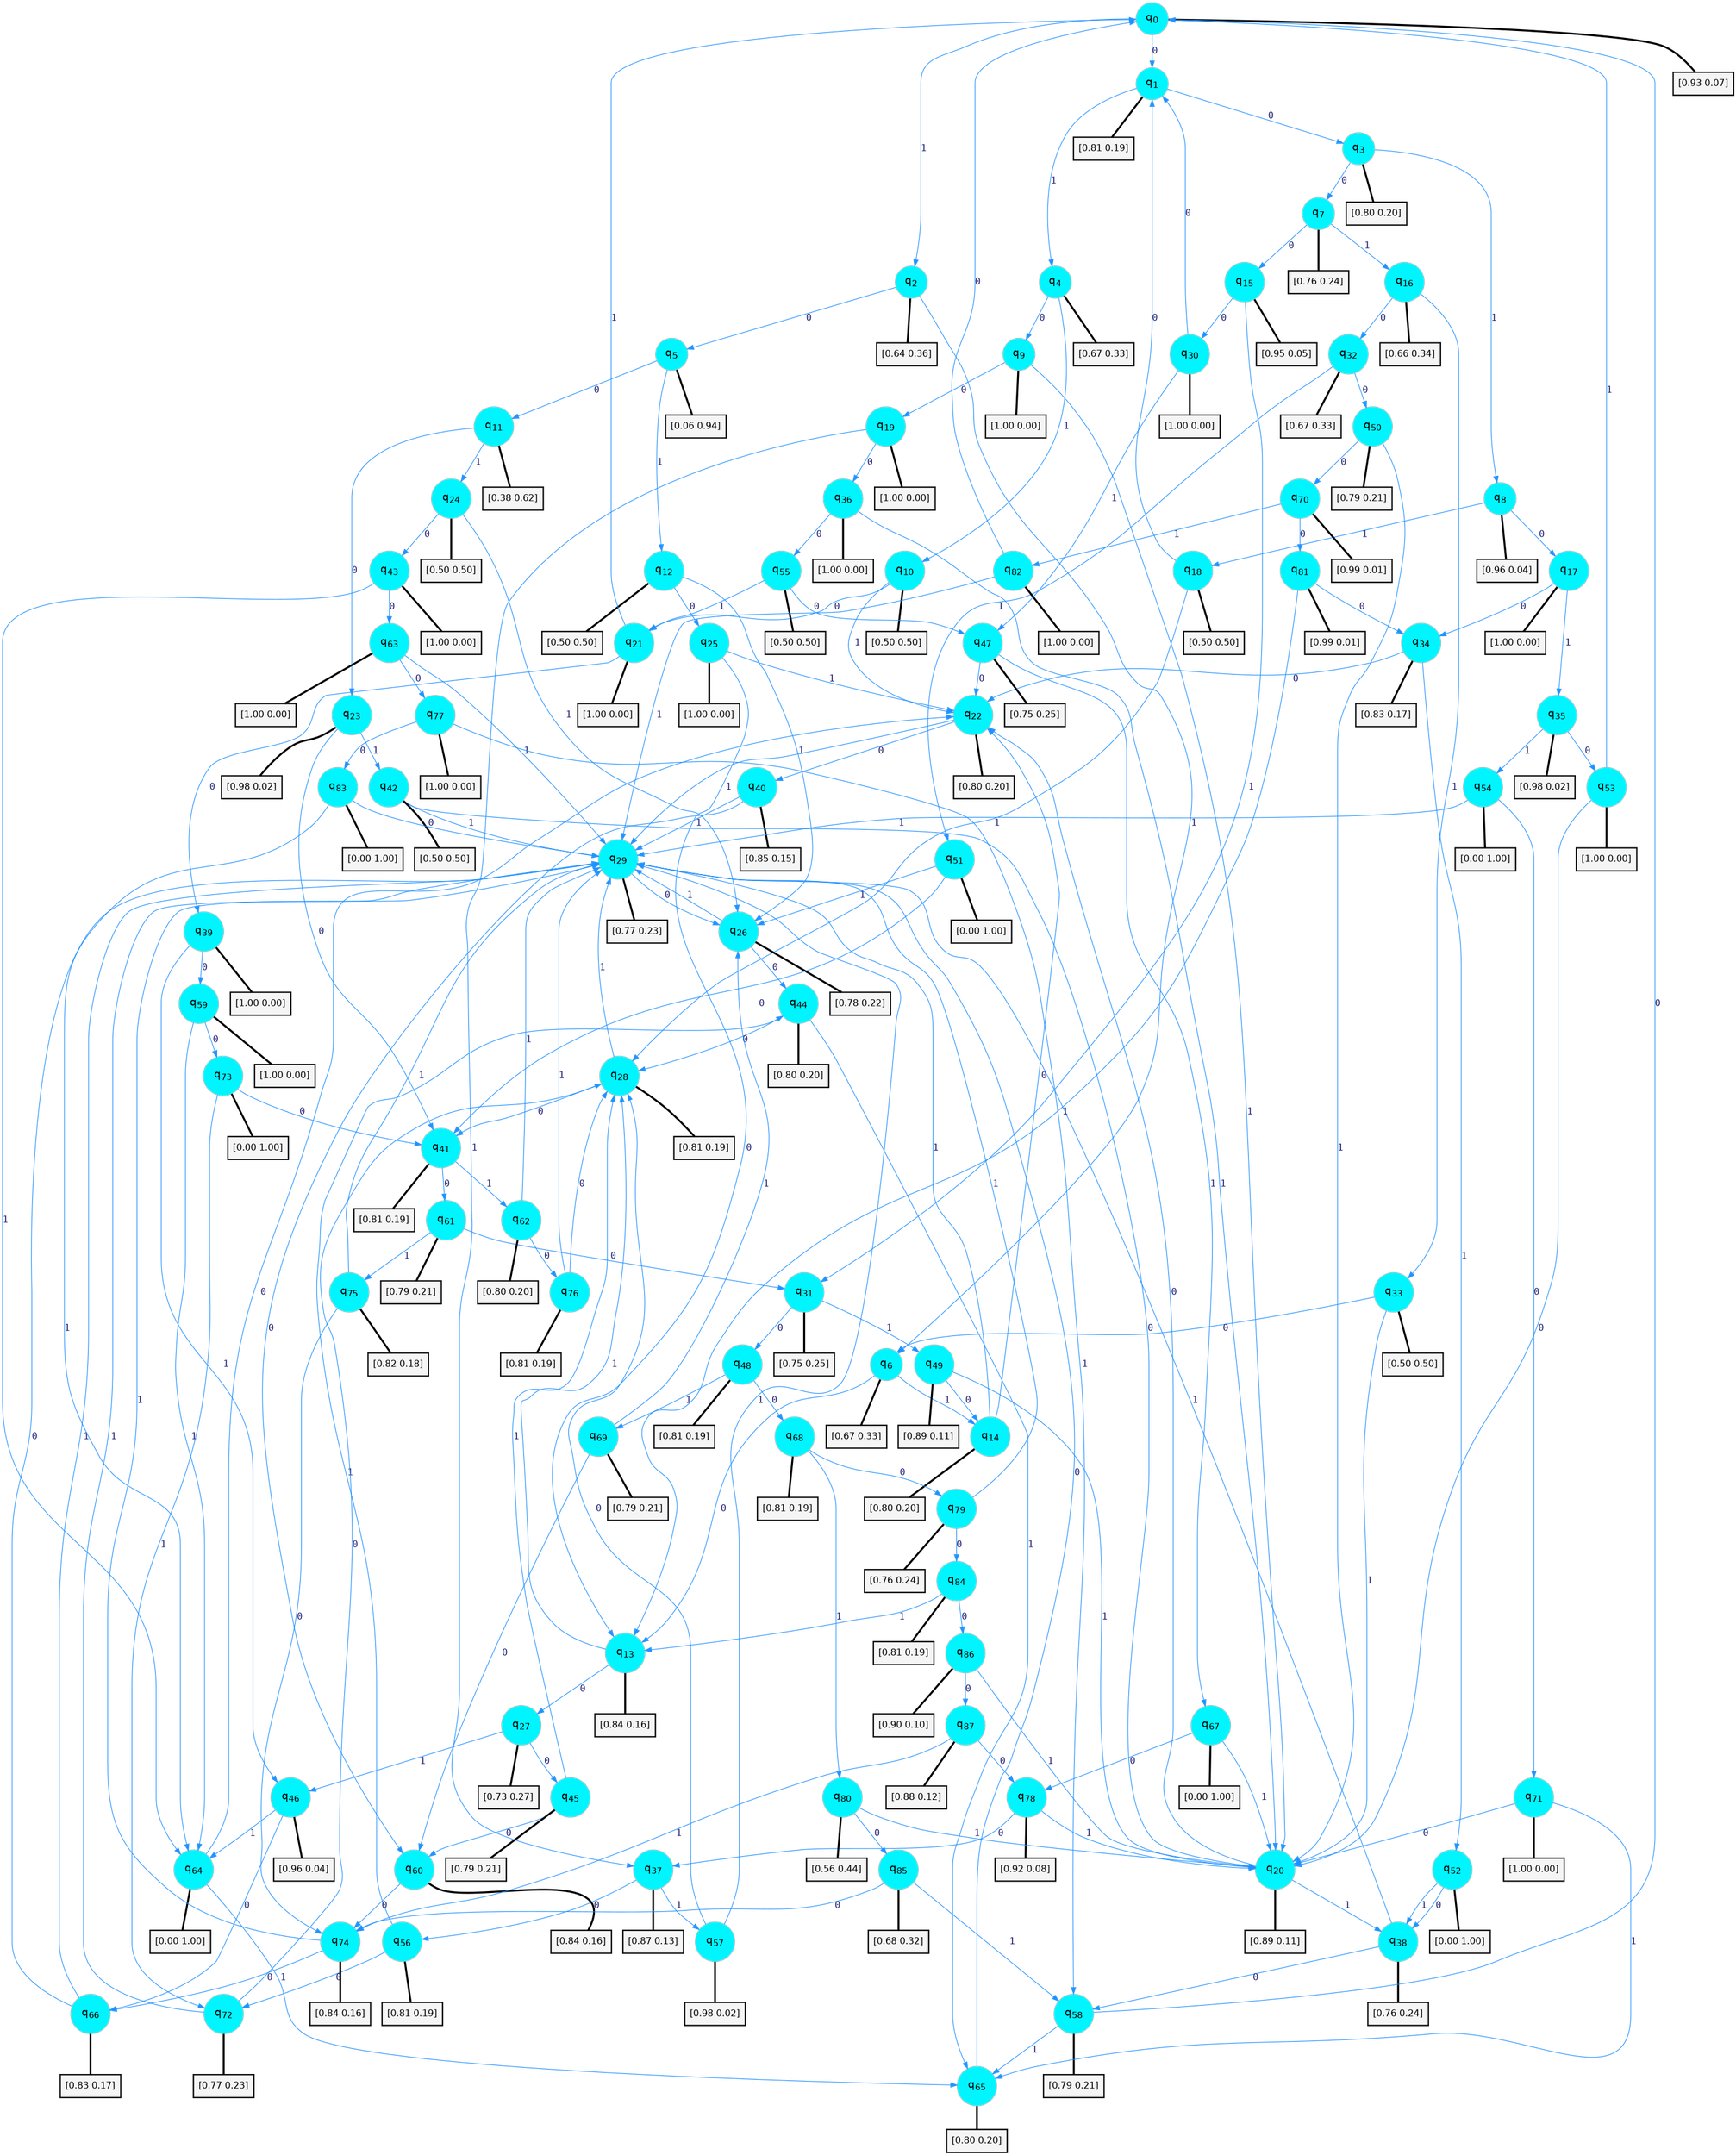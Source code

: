 digraph G {
graph [
bgcolor=transparent, dpi=300, rankdir=TD, size="40,25"];
node [
color=gray, fillcolor=turquoise1, fontcolor=black, fontname=Helvetica, fontsize=16, fontweight=bold, shape=circle, style=filled];
edge [
arrowsize=1, color=dodgerblue1, fontcolor=midnightblue, fontname=courier, fontweight=bold, penwidth=1, style=solid, weight=20];
0[label=<q<SUB>0</SUB>>];
1[label=<q<SUB>1</SUB>>];
2[label=<q<SUB>2</SUB>>];
3[label=<q<SUB>3</SUB>>];
4[label=<q<SUB>4</SUB>>];
5[label=<q<SUB>5</SUB>>];
6[label=<q<SUB>6</SUB>>];
7[label=<q<SUB>7</SUB>>];
8[label=<q<SUB>8</SUB>>];
9[label=<q<SUB>9</SUB>>];
10[label=<q<SUB>10</SUB>>];
11[label=<q<SUB>11</SUB>>];
12[label=<q<SUB>12</SUB>>];
13[label=<q<SUB>13</SUB>>];
14[label=<q<SUB>14</SUB>>];
15[label=<q<SUB>15</SUB>>];
16[label=<q<SUB>16</SUB>>];
17[label=<q<SUB>17</SUB>>];
18[label=<q<SUB>18</SUB>>];
19[label=<q<SUB>19</SUB>>];
20[label=<q<SUB>20</SUB>>];
21[label=<q<SUB>21</SUB>>];
22[label=<q<SUB>22</SUB>>];
23[label=<q<SUB>23</SUB>>];
24[label=<q<SUB>24</SUB>>];
25[label=<q<SUB>25</SUB>>];
26[label=<q<SUB>26</SUB>>];
27[label=<q<SUB>27</SUB>>];
28[label=<q<SUB>28</SUB>>];
29[label=<q<SUB>29</SUB>>];
30[label=<q<SUB>30</SUB>>];
31[label=<q<SUB>31</SUB>>];
32[label=<q<SUB>32</SUB>>];
33[label=<q<SUB>33</SUB>>];
34[label=<q<SUB>34</SUB>>];
35[label=<q<SUB>35</SUB>>];
36[label=<q<SUB>36</SUB>>];
37[label=<q<SUB>37</SUB>>];
38[label=<q<SUB>38</SUB>>];
39[label=<q<SUB>39</SUB>>];
40[label=<q<SUB>40</SUB>>];
41[label=<q<SUB>41</SUB>>];
42[label=<q<SUB>42</SUB>>];
43[label=<q<SUB>43</SUB>>];
44[label=<q<SUB>44</SUB>>];
45[label=<q<SUB>45</SUB>>];
46[label=<q<SUB>46</SUB>>];
47[label=<q<SUB>47</SUB>>];
48[label=<q<SUB>48</SUB>>];
49[label=<q<SUB>49</SUB>>];
50[label=<q<SUB>50</SUB>>];
51[label=<q<SUB>51</SUB>>];
52[label=<q<SUB>52</SUB>>];
53[label=<q<SUB>53</SUB>>];
54[label=<q<SUB>54</SUB>>];
55[label=<q<SUB>55</SUB>>];
56[label=<q<SUB>56</SUB>>];
57[label=<q<SUB>57</SUB>>];
58[label=<q<SUB>58</SUB>>];
59[label=<q<SUB>59</SUB>>];
60[label=<q<SUB>60</SUB>>];
61[label=<q<SUB>61</SUB>>];
62[label=<q<SUB>62</SUB>>];
63[label=<q<SUB>63</SUB>>];
64[label=<q<SUB>64</SUB>>];
65[label=<q<SUB>65</SUB>>];
66[label=<q<SUB>66</SUB>>];
67[label=<q<SUB>67</SUB>>];
68[label=<q<SUB>68</SUB>>];
69[label=<q<SUB>69</SUB>>];
70[label=<q<SUB>70</SUB>>];
71[label=<q<SUB>71</SUB>>];
72[label=<q<SUB>72</SUB>>];
73[label=<q<SUB>73</SUB>>];
74[label=<q<SUB>74</SUB>>];
75[label=<q<SUB>75</SUB>>];
76[label=<q<SUB>76</SUB>>];
77[label=<q<SUB>77</SUB>>];
78[label=<q<SUB>78</SUB>>];
79[label=<q<SUB>79</SUB>>];
80[label=<q<SUB>80</SUB>>];
81[label=<q<SUB>81</SUB>>];
82[label=<q<SUB>82</SUB>>];
83[label=<q<SUB>83</SUB>>];
84[label=<q<SUB>84</SUB>>];
85[label=<q<SUB>85</SUB>>];
86[label=<q<SUB>86</SUB>>];
87[label=<q<SUB>87</SUB>>];
88[label="[0.93 0.07]", shape=box,fontcolor=black, fontname=Helvetica, fontsize=14, penwidth=2, fillcolor=whitesmoke,color=black];
89[label="[0.81 0.19]", shape=box,fontcolor=black, fontname=Helvetica, fontsize=14, penwidth=2, fillcolor=whitesmoke,color=black];
90[label="[0.64 0.36]", shape=box,fontcolor=black, fontname=Helvetica, fontsize=14, penwidth=2, fillcolor=whitesmoke,color=black];
91[label="[0.80 0.20]", shape=box,fontcolor=black, fontname=Helvetica, fontsize=14, penwidth=2, fillcolor=whitesmoke,color=black];
92[label="[0.67 0.33]", shape=box,fontcolor=black, fontname=Helvetica, fontsize=14, penwidth=2, fillcolor=whitesmoke,color=black];
93[label="[0.06 0.94]", shape=box,fontcolor=black, fontname=Helvetica, fontsize=14, penwidth=2, fillcolor=whitesmoke,color=black];
94[label="[0.67 0.33]", shape=box,fontcolor=black, fontname=Helvetica, fontsize=14, penwidth=2, fillcolor=whitesmoke,color=black];
95[label="[0.76 0.24]", shape=box,fontcolor=black, fontname=Helvetica, fontsize=14, penwidth=2, fillcolor=whitesmoke,color=black];
96[label="[0.96 0.04]", shape=box,fontcolor=black, fontname=Helvetica, fontsize=14, penwidth=2, fillcolor=whitesmoke,color=black];
97[label="[1.00 0.00]", shape=box,fontcolor=black, fontname=Helvetica, fontsize=14, penwidth=2, fillcolor=whitesmoke,color=black];
98[label="[0.50 0.50]", shape=box,fontcolor=black, fontname=Helvetica, fontsize=14, penwidth=2, fillcolor=whitesmoke,color=black];
99[label="[0.38 0.62]", shape=box,fontcolor=black, fontname=Helvetica, fontsize=14, penwidth=2, fillcolor=whitesmoke,color=black];
100[label="[0.50 0.50]", shape=box,fontcolor=black, fontname=Helvetica, fontsize=14, penwidth=2, fillcolor=whitesmoke,color=black];
101[label="[0.84 0.16]", shape=box,fontcolor=black, fontname=Helvetica, fontsize=14, penwidth=2, fillcolor=whitesmoke,color=black];
102[label="[0.80 0.20]", shape=box,fontcolor=black, fontname=Helvetica, fontsize=14, penwidth=2, fillcolor=whitesmoke,color=black];
103[label="[0.95 0.05]", shape=box,fontcolor=black, fontname=Helvetica, fontsize=14, penwidth=2, fillcolor=whitesmoke,color=black];
104[label="[0.66 0.34]", shape=box,fontcolor=black, fontname=Helvetica, fontsize=14, penwidth=2, fillcolor=whitesmoke,color=black];
105[label="[1.00 0.00]", shape=box,fontcolor=black, fontname=Helvetica, fontsize=14, penwidth=2, fillcolor=whitesmoke,color=black];
106[label="[0.50 0.50]", shape=box,fontcolor=black, fontname=Helvetica, fontsize=14, penwidth=2, fillcolor=whitesmoke,color=black];
107[label="[1.00 0.00]", shape=box,fontcolor=black, fontname=Helvetica, fontsize=14, penwidth=2, fillcolor=whitesmoke,color=black];
108[label="[0.89 0.11]", shape=box,fontcolor=black, fontname=Helvetica, fontsize=14, penwidth=2, fillcolor=whitesmoke,color=black];
109[label="[1.00 0.00]", shape=box,fontcolor=black, fontname=Helvetica, fontsize=14, penwidth=2, fillcolor=whitesmoke,color=black];
110[label="[0.80 0.20]", shape=box,fontcolor=black, fontname=Helvetica, fontsize=14, penwidth=2, fillcolor=whitesmoke,color=black];
111[label="[0.98 0.02]", shape=box,fontcolor=black, fontname=Helvetica, fontsize=14, penwidth=2, fillcolor=whitesmoke,color=black];
112[label="[0.50 0.50]", shape=box,fontcolor=black, fontname=Helvetica, fontsize=14, penwidth=2, fillcolor=whitesmoke,color=black];
113[label="[1.00 0.00]", shape=box,fontcolor=black, fontname=Helvetica, fontsize=14, penwidth=2, fillcolor=whitesmoke,color=black];
114[label="[0.78 0.22]", shape=box,fontcolor=black, fontname=Helvetica, fontsize=14, penwidth=2, fillcolor=whitesmoke,color=black];
115[label="[0.73 0.27]", shape=box,fontcolor=black, fontname=Helvetica, fontsize=14, penwidth=2, fillcolor=whitesmoke,color=black];
116[label="[0.81 0.19]", shape=box,fontcolor=black, fontname=Helvetica, fontsize=14, penwidth=2, fillcolor=whitesmoke,color=black];
117[label="[0.77 0.23]", shape=box,fontcolor=black, fontname=Helvetica, fontsize=14, penwidth=2, fillcolor=whitesmoke,color=black];
118[label="[1.00 0.00]", shape=box,fontcolor=black, fontname=Helvetica, fontsize=14, penwidth=2, fillcolor=whitesmoke,color=black];
119[label="[0.75 0.25]", shape=box,fontcolor=black, fontname=Helvetica, fontsize=14, penwidth=2, fillcolor=whitesmoke,color=black];
120[label="[0.67 0.33]", shape=box,fontcolor=black, fontname=Helvetica, fontsize=14, penwidth=2, fillcolor=whitesmoke,color=black];
121[label="[0.50 0.50]", shape=box,fontcolor=black, fontname=Helvetica, fontsize=14, penwidth=2, fillcolor=whitesmoke,color=black];
122[label="[0.83 0.17]", shape=box,fontcolor=black, fontname=Helvetica, fontsize=14, penwidth=2, fillcolor=whitesmoke,color=black];
123[label="[0.98 0.02]", shape=box,fontcolor=black, fontname=Helvetica, fontsize=14, penwidth=2, fillcolor=whitesmoke,color=black];
124[label="[1.00 0.00]", shape=box,fontcolor=black, fontname=Helvetica, fontsize=14, penwidth=2, fillcolor=whitesmoke,color=black];
125[label="[0.87 0.13]", shape=box,fontcolor=black, fontname=Helvetica, fontsize=14, penwidth=2, fillcolor=whitesmoke,color=black];
126[label="[0.76 0.24]", shape=box,fontcolor=black, fontname=Helvetica, fontsize=14, penwidth=2, fillcolor=whitesmoke,color=black];
127[label="[1.00 0.00]", shape=box,fontcolor=black, fontname=Helvetica, fontsize=14, penwidth=2, fillcolor=whitesmoke,color=black];
128[label="[0.85 0.15]", shape=box,fontcolor=black, fontname=Helvetica, fontsize=14, penwidth=2, fillcolor=whitesmoke,color=black];
129[label="[0.81 0.19]", shape=box,fontcolor=black, fontname=Helvetica, fontsize=14, penwidth=2, fillcolor=whitesmoke,color=black];
130[label="[0.50 0.50]", shape=box,fontcolor=black, fontname=Helvetica, fontsize=14, penwidth=2, fillcolor=whitesmoke,color=black];
131[label="[1.00 0.00]", shape=box,fontcolor=black, fontname=Helvetica, fontsize=14, penwidth=2, fillcolor=whitesmoke,color=black];
132[label="[0.80 0.20]", shape=box,fontcolor=black, fontname=Helvetica, fontsize=14, penwidth=2, fillcolor=whitesmoke,color=black];
133[label="[0.79 0.21]", shape=box,fontcolor=black, fontname=Helvetica, fontsize=14, penwidth=2, fillcolor=whitesmoke,color=black];
134[label="[0.96 0.04]", shape=box,fontcolor=black, fontname=Helvetica, fontsize=14, penwidth=2, fillcolor=whitesmoke,color=black];
135[label="[0.75 0.25]", shape=box,fontcolor=black, fontname=Helvetica, fontsize=14, penwidth=2, fillcolor=whitesmoke,color=black];
136[label="[0.81 0.19]", shape=box,fontcolor=black, fontname=Helvetica, fontsize=14, penwidth=2, fillcolor=whitesmoke,color=black];
137[label="[0.89 0.11]", shape=box,fontcolor=black, fontname=Helvetica, fontsize=14, penwidth=2, fillcolor=whitesmoke,color=black];
138[label="[0.79 0.21]", shape=box,fontcolor=black, fontname=Helvetica, fontsize=14, penwidth=2, fillcolor=whitesmoke,color=black];
139[label="[0.00 1.00]", shape=box,fontcolor=black, fontname=Helvetica, fontsize=14, penwidth=2, fillcolor=whitesmoke,color=black];
140[label="[0.00 1.00]", shape=box,fontcolor=black, fontname=Helvetica, fontsize=14, penwidth=2, fillcolor=whitesmoke,color=black];
141[label="[1.00 0.00]", shape=box,fontcolor=black, fontname=Helvetica, fontsize=14, penwidth=2, fillcolor=whitesmoke,color=black];
142[label="[0.00 1.00]", shape=box,fontcolor=black, fontname=Helvetica, fontsize=14, penwidth=2, fillcolor=whitesmoke,color=black];
143[label="[0.50 0.50]", shape=box,fontcolor=black, fontname=Helvetica, fontsize=14, penwidth=2, fillcolor=whitesmoke,color=black];
144[label="[0.81 0.19]", shape=box,fontcolor=black, fontname=Helvetica, fontsize=14, penwidth=2, fillcolor=whitesmoke,color=black];
145[label="[0.98 0.02]", shape=box,fontcolor=black, fontname=Helvetica, fontsize=14, penwidth=2, fillcolor=whitesmoke,color=black];
146[label="[0.79 0.21]", shape=box,fontcolor=black, fontname=Helvetica, fontsize=14, penwidth=2, fillcolor=whitesmoke,color=black];
147[label="[1.00 0.00]", shape=box,fontcolor=black, fontname=Helvetica, fontsize=14, penwidth=2, fillcolor=whitesmoke,color=black];
148[label="[0.84 0.16]", shape=box,fontcolor=black, fontname=Helvetica, fontsize=14, penwidth=2, fillcolor=whitesmoke,color=black];
149[label="[0.79 0.21]", shape=box,fontcolor=black, fontname=Helvetica, fontsize=14, penwidth=2, fillcolor=whitesmoke,color=black];
150[label="[0.80 0.20]", shape=box,fontcolor=black, fontname=Helvetica, fontsize=14, penwidth=2, fillcolor=whitesmoke,color=black];
151[label="[1.00 0.00]", shape=box,fontcolor=black, fontname=Helvetica, fontsize=14, penwidth=2, fillcolor=whitesmoke,color=black];
152[label="[0.00 1.00]", shape=box,fontcolor=black, fontname=Helvetica, fontsize=14, penwidth=2, fillcolor=whitesmoke,color=black];
153[label="[0.80 0.20]", shape=box,fontcolor=black, fontname=Helvetica, fontsize=14, penwidth=2, fillcolor=whitesmoke,color=black];
154[label="[0.83 0.17]", shape=box,fontcolor=black, fontname=Helvetica, fontsize=14, penwidth=2, fillcolor=whitesmoke,color=black];
155[label="[0.00 1.00]", shape=box,fontcolor=black, fontname=Helvetica, fontsize=14, penwidth=2, fillcolor=whitesmoke,color=black];
156[label="[0.81 0.19]", shape=box,fontcolor=black, fontname=Helvetica, fontsize=14, penwidth=2, fillcolor=whitesmoke,color=black];
157[label="[0.79 0.21]", shape=box,fontcolor=black, fontname=Helvetica, fontsize=14, penwidth=2, fillcolor=whitesmoke,color=black];
158[label="[0.99 0.01]", shape=box,fontcolor=black, fontname=Helvetica, fontsize=14, penwidth=2, fillcolor=whitesmoke,color=black];
159[label="[1.00 0.00]", shape=box,fontcolor=black, fontname=Helvetica, fontsize=14, penwidth=2, fillcolor=whitesmoke,color=black];
160[label="[0.77 0.23]", shape=box,fontcolor=black, fontname=Helvetica, fontsize=14, penwidth=2, fillcolor=whitesmoke,color=black];
161[label="[0.00 1.00]", shape=box,fontcolor=black, fontname=Helvetica, fontsize=14, penwidth=2, fillcolor=whitesmoke,color=black];
162[label="[0.84 0.16]", shape=box,fontcolor=black, fontname=Helvetica, fontsize=14, penwidth=2, fillcolor=whitesmoke,color=black];
163[label="[0.82 0.18]", shape=box,fontcolor=black, fontname=Helvetica, fontsize=14, penwidth=2, fillcolor=whitesmoke,color=black];
164[label="[0.81 0.19]", shape=box,fontcolor=black, fontname=Helvetica, fontsize=14, penwidth=2, fillcolor=whitesmoke,color=black];
165[label="[1.00 0.00]", shape=box,fontcolor=black, fontname=Helvetica, fontsize=14, penwidth=2, fillcolor=whitesmoke,color=black];
166[label="[0.92 0.08]", shape=box,fontcolor=black, fontname=Helvetica, fontsize=14, penwidth=2, fillcolor=whitesmoke,color=black];
167[label="[0.76 0.24]", shape=box,fontcolor=black, fontname=Helvetica, fontsize=14, penwidth=2, fillcolor=whitesmoke,color=black];
168[label="[0.56 0.44]", shape=box,fontcolor=black, fontname=Helvetica, fontsize=14, penwidth=2, fillcolor=whitesmoke,color=black];
169[label="[0.99 0.01]", shape=box,fontcolor=black, fontname=Helvetica, fontsize=14, penwidth=2, fillcolor=whitesmoke,color=black];
170[label="[1.00 0.00]", shape=box,fontcolor=black, fontname=Helvetica, fontsize=14, penwidth=2, fillcolor=whitesmoke,color=black];
171[label="[0.00 1.00]", shape=box,fontcolor=black, fontname=Helvetica, fontsize=14, penwidth=2, fillcolor=whitesmoke,color=black];
172[label="[0.81 0.19]", shape=box,fontcolor=black, fontname=Helvetica, fontsize=14, penwidth=2, fillcolor=whitesmoke,color=black];
173[label="[0.68 0.32]", shape=box,fontcolor=black, fontname=Helvetica, fontsize=14, penwidth=2, fillcolor=whitesmoke,color=black];
174[label="[0.90 0.10]", shape=box,fontcolor=black, fontname=Helvetica, fontsize=14, penwidth=2, fillcolor=whitesmoke,color=black];
175[label="[0.88 0.12]", shape=box,fontcolor=black, fontname=Helvetica, fontsize=14, penwidth=2, fillcolor=whitesmoke,color=black];
0->1 [label=0];
0->2 [label=1];
0->88 [arrowhead=none, penwidth=3,color=black];
1->3 [label=0];
1->4 [label=1];
1->89 [arrowhead=none, penwidth=3,color=black];
2->5 [label=0];
2->6 [label=1];
2->90 [arrowhead=none, penwidth=3,color=black];
3->7 [label=0];
3->8 [label=1];
3->91 [arrowhead=none, penwidth=3,color=black];
4->9 [label=0];
4->10 [label=1];
4->92 [arrowhead=none, penwidth=3,color=black];
5->11 [label=0];
5->12 [label=1];
5->93 [arrowhead=none, penwidth=3,color=black];
6->13 [label=0];
6->14 [label=1];
6->94 [arrowhead=none, penwidth=3,color=black];
7->15 [label=0];
7->16 [label=1];
7->95 [arrowhead=none, penwidth=3,color=black];
8->17 [label=0];
8->18 [label=1];
8->96 [arrowhead=none, penwidth=3,color=black];
9->19 [label=0];
9->20 [label=1];
9->97 [arrowhead=none, penwidth=3,color=black];
10->21 [label=0];
10->22 [label=1];
10->98 [arrowhead=none, penwidth=3,color=black];
11->23 [label=0];
11->24 [label=1];
11->99 [arrowhead=none, penwidth=3,color=black];
12->25 [label=0];
12->26 [label=1];
12->100 [arrowhead=none, penwidth=3,color=black];
13->27 [label=0];
13->28 [label=1];
13->101 [arrowhead=none, penwidth=3,color=black];
14->22 [label=0];
14->29 [label=1];
14->102 [arrowhead=none, penwidth=3,color=black];
15->30 [label=0];
15->31 [label=1];
15->103 [arrowhead=none, penwidth=3,color=black];
16->32 [label=0];
16->33 [label=1];
16->104 [arrowhead=none, penwidth=3,color=black];
17->34 [label=0];
17->35 [label=1];
17->105 [arrowhead=none, penwidth=3,color=black];
18->1 [label=0];
18->28 [label=1];
18->106 [arrowhead=none, penwidth=3,color=black];
19->36 [label=0];
19->37 [label=1];
19->107 [arrowhead=none, penwidth=3,color=black];
20->22 [label=0];
20->38 [label=1];
20->108 [arrowhead=none, penwidth=3,color=black];
21->39 [label=0];
21->0 [label=1];
21->109 [arrowhead=none, penwidth=3,color=black];
22->40 [label=0];
22->29 [label=1];
22->110 [arrowhead=none, penwidth=3,color=black];
23->41 [label=0];
23->42 [label=1];
23->111 [arrowhead=none, penwidth=3,color=black];
24->43 [label=0];
24->26 [label=1];
24->112 [arrowhead=none, penwidth=3,color=black];
25->13 [label=0];
25->22 [label=1];
25->113 [arrowhead=none, penwidth=3,color=black];
26->44 [label=0];
26->29 [label=1];
26->114 [arrowhead=none, penwidth=3,color=black];
27->45 [label=0];
27->46 [label=1];
27->115 [arrowhead=none, penwidth=3,color=black];
28->41 [label=0];
28->29 [label=1];
28->116 [arrowhead=none, penwidth=3,color=black];
29->26 [label=0];
29->117 [arrowhead=none, penwidth=3,color=black];
30->1 [label=0];
30->47 [label=1];
30->118 [arrowhead=none, penwidth=3,color=black];
31->48 [label=0];
31->49 [label=1];
31->119 [arrowhead=none, penwidth=3,color=black];
32->50 [label=0];
32->51 [label=1];
32->120 [arrowhead=none, penwidth=3,color=black];
33->6 [label=0];
33->20 [label=1];
33->121 [arrowhead=none, penwidth=3,color=black];
34->22 [label=0];
34->52 [label=1];
34->122 [arrowhead=none, penwidth=3,color=black];
35->53 [label=0];
35->54 [label=1];
35->123 [arrowhead=none, penwidth=3,color=black];
36->55 [label=0];
36->20 [label=1];
36->124 [arrowhead=none, penwidth=3,color=black];
37->56 [label=0];
37->57 [label=1];
37->125 [arrowhead=none, penwidth=3,color=black];
38->58 [label=0];
38->29 [label=1];
38->126 [arrowhead=none, penwidth=3,color=black];
39->59 [label=0];
39->46 [label=1];
39->127 [arrowhead=none, penwidth=3,color=black];
40->60 [label=0];
40->29 [label=1];
40->128 [arrowhead=none, penwidth=3,color=black];
41->61 [label=0];
41->62 [label=1];
41->129 [arrowhead=none, penwidth=3,color=black];
42->20 [label=0];
42->29 [label=1];
42->130 [arrowhead=none, penwidth=3,color=black];
43->63 [label=0];
43->64 [label=1];
43->131 [arrowhead=none, penwidth=3,color=black];
44->28 [label=0];
44->65 [label=1];
44->132 [arrowhead=none, penwidth=3,color=black];
45->60 [label=0];
45->28 [label=1];
45->133 [arrowhead=none, penwidth=3,color=black];
46->66 [label=0];
46->64 [label=1];
46->134 [arrowhead=none, penwidth=3,color=black];
47->22 [label=0];
47->67 [label=1];
47->135 [arrowhead=none, penwidth=3,color=black];
48->68 [label=0];
48->69 [label=1];
48->136 [arrowhead=none, penwidth=3,color=black];
49->14 [label=0];
49->20 [label=1];
49->137 [arrowhead=none, penwidth=3,color=black];
50->70 [label=0];
50->20 [label=1];
50->138 [arrowhead=none, penwidth=3,color=black];
51->41 [label=0];
51->26 [label=1];
51->139 [arrowhead=none, penwidth=3,color=black];
52->38 [label=0];
52->38 [label=1];
52->140 [arrowhead=none, penwidth=3,color=black];
53->20 [label=0];
53->0 [label=1];
53->141 [arrowhead=none, penwidth=3,color=black];
54->71 [label=0];
54->29 [label=1];
54->142 [arrowhead=none, penwidth=3,color=black];
55->47 [label=0];
55->21 [label=1];
55->143 [arrowhead=none, penwidth=3,color=black];
56->72 [label=0];
56->44 [label=1];
56->144 [arrowhead=none, penwidth=3,color=black];
57->28 [label=0];
57->29 [label=1];
57->145 [arrowhead=none, penwidth=3,color=black];
58->0 [label=0];
58->65 [label=1];
58->146 [arrowhead=none, penwidth=3,color=black];
59->73 [label=0];
59->64 [label=1];
59->147 [arrowhead=none, penwidth=3,color=black];
60->74 [label=0];
60->148 [arrowhead=none, penwidth=3,color=black];
61->31 [label=0];
61->75 [label=1];
61->149 [arrowhead=none, penwidth=3,color=black];
62->76 [label=0];
62->29 [label=1];
62->150 [arrowhead=none, penwidth=3,color=black];
63->77 [label=0];
63->29 [label=1];
63->151 [arrowhead=none, penwidth=3,color=black];
64->22 [label=0];
64->65 [label=1];
64->152 [arrowhead=none, penwidth=3,color=black];
65->29 [label=0];
65->153 [arrowhead=none, penwidth=3,color=black];
66->29 [label=0];
66->29 [label=1];
66->154 [arrowhead=none, penwidth=3,color=black];
67->78 [label=0];
67->20 [label=1];
67->155 [arrowhead=none, penwidth=3,color=black];
68->79 [label=0];
68->80 [label=1];
68->156 [arrowhead=none, penwidth=3,color=black];
69->60 [label=0];
69->26 [label=1];
69->157 [arrowhead=none, penwidth=3,color=black];
70->81 [label=0];
70->82 [label=1];
70->158 [arrowhead=none, penwidth=3,color=black];
71->20 [label=0];
71->65 [label=1];
71->159 [arrowhead=none, penwidth=3,color=black];
72->28 [label=0];
72->29 [label=1];
72->160 [arrowhead=none, penwidth=3,color=black];
73->41 [label=0];
73->72 [label=1];
73->161 [arrowhead=none, penwidth=3,color=black];
74->66 [label=0];
74->29 [label=1];
74->162 [arrowhead=none, penwidth=3,color=black];
75->74 [label=0];
75->29 [label=1];
75->163 [arrowhead=none, penwidth=3,color=black];
76->28 [label=0];
76->29 [label=1];
76->164 [arrowhead=none, penwidth=3,color=black];
77->83 [label=0];
77->58 [label=1];
77->165 [arrowhead=none, penwidth=3,color=black];
78->37 [label=0];
78->20 [label=1];
78->166 [arrowhead=none, penwidth=3,color=black];
79->84 [label=0];
79->29 [label=1];
79->167 [arrowhead=none, penwidth=3,color=black];
80->85 [label=0];
80->20 [label=1];
80->168 [arrowhead=none, penwidth=3,color=black];
81->34 [label=0];
81->13 [label=1];
81->169 [arrowhead=none, penwidth=3,color=black];
82->0 [label=0];
82->29 [label=1];
82->170 [arrowhead=none, penwidth=3,color=black];
83->29 [label=0];
83->64 [label=1];
83->171 [arrowhead=none, penwidth=3,color=black];
84->86 [label=0];
84->13 [label=1];
84->172 [arrowhead=none, penwidth=3,color=black];
85->74 [label=0];
85->58 [label=1];
85->173 [arrowhead=none, penwidth=3,color=black];
86->87 [label=0];
86->20 [label=1];
86->174 [arrowhead=none, penwidth=3,color=black];
87->78 [label=0];
87->74 [label=1];
87->175 [arrowhead=none, penwidth=3,color=black];
}
